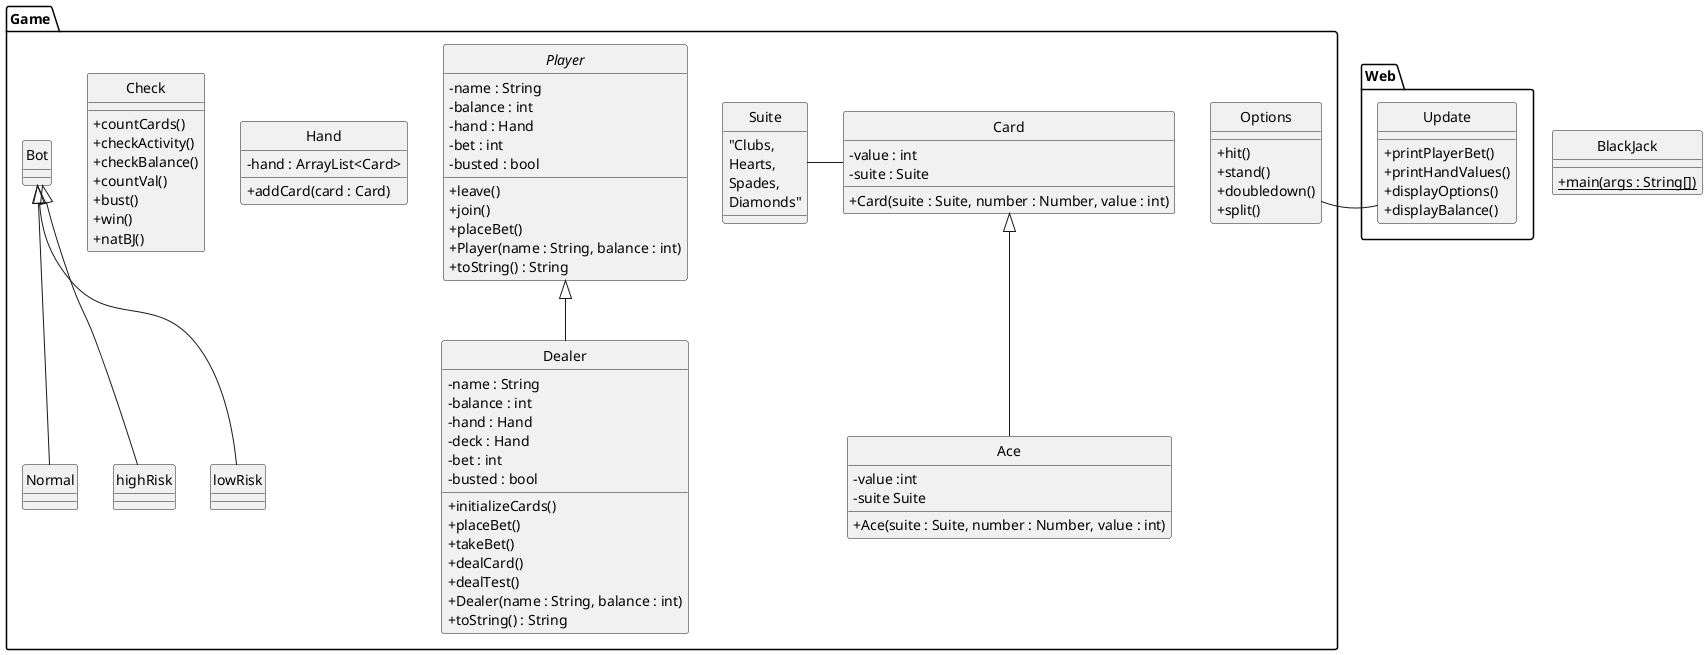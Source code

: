 @startuml
skinparam classAttributeIconSize 0
hide circle

package Game {

abstract class Player {
  - name : String
  - balance : int
  - hand : Hand
  - bet : int
  - busted : bool
  + leave()
  + join()
  + placeBet()
  + Player(name : String, balance : int)
  + toString() : String
}

class Dealer {
  - name : String
  - balance : int
  - hand : Hand
  - deck : Hand
  - bet : int
  - busted : bool
  + initializeCards()
  + placeBet()
  + takeBet()
  + dealCard()
  + dealTest()
  + Dealer(name : String, balance : int)
  + toString() : String
}

class Card {
  - value : int
  - suite : Suite
  + Card(suite : Suite, number : Number, value : int)
}

class Ace {
  - value :int
  - suite Suite
  + Ace(suite : Suite, number : Number, value : int)
}

class Hand {
  - hand : ArrayList<Card>
  + addCard(card : Card)
}

enum Suite{
"Clubs, 
Hearts, 
Spades, 
Diamonds"
}

class Options{
  + hit()
  + stand()
  + doubledown()
  + split()
}

class Check{
  + countCards()
  + checkActivity()
  + checkBalance()
  + countVal()
  + bust()
  + win()
  + natBJ()
}

class Bot{}

class Normal{}
class highRisk{}
class lowRisk{}

}

package Web{

class Update{
  + printPlayerBet()
  + printHandValues()
  + displayOptions()
  + displayBalance()

}

}

class BlackJack {
  + {static} main(args : String[])
}

Options - Update
Suite - Card
Player <|-- Dealer
Card <|-- Ace
Bot <|-- Normal
Bot <|-- highRisk
Bot <|-- lowRisk


@enduml